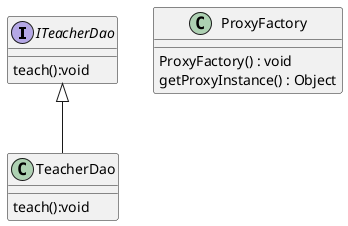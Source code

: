 @startuml
'https://plantuml.com/class-diagram

interface ITeacherDao {
teach():void
}
class TeacherDao {
teach():void
}

class ProxyFactory {
ProxyFactory() : void
getProxyInstance() : Object
}

ITeacherDao <|--TeacherDao


@enduml